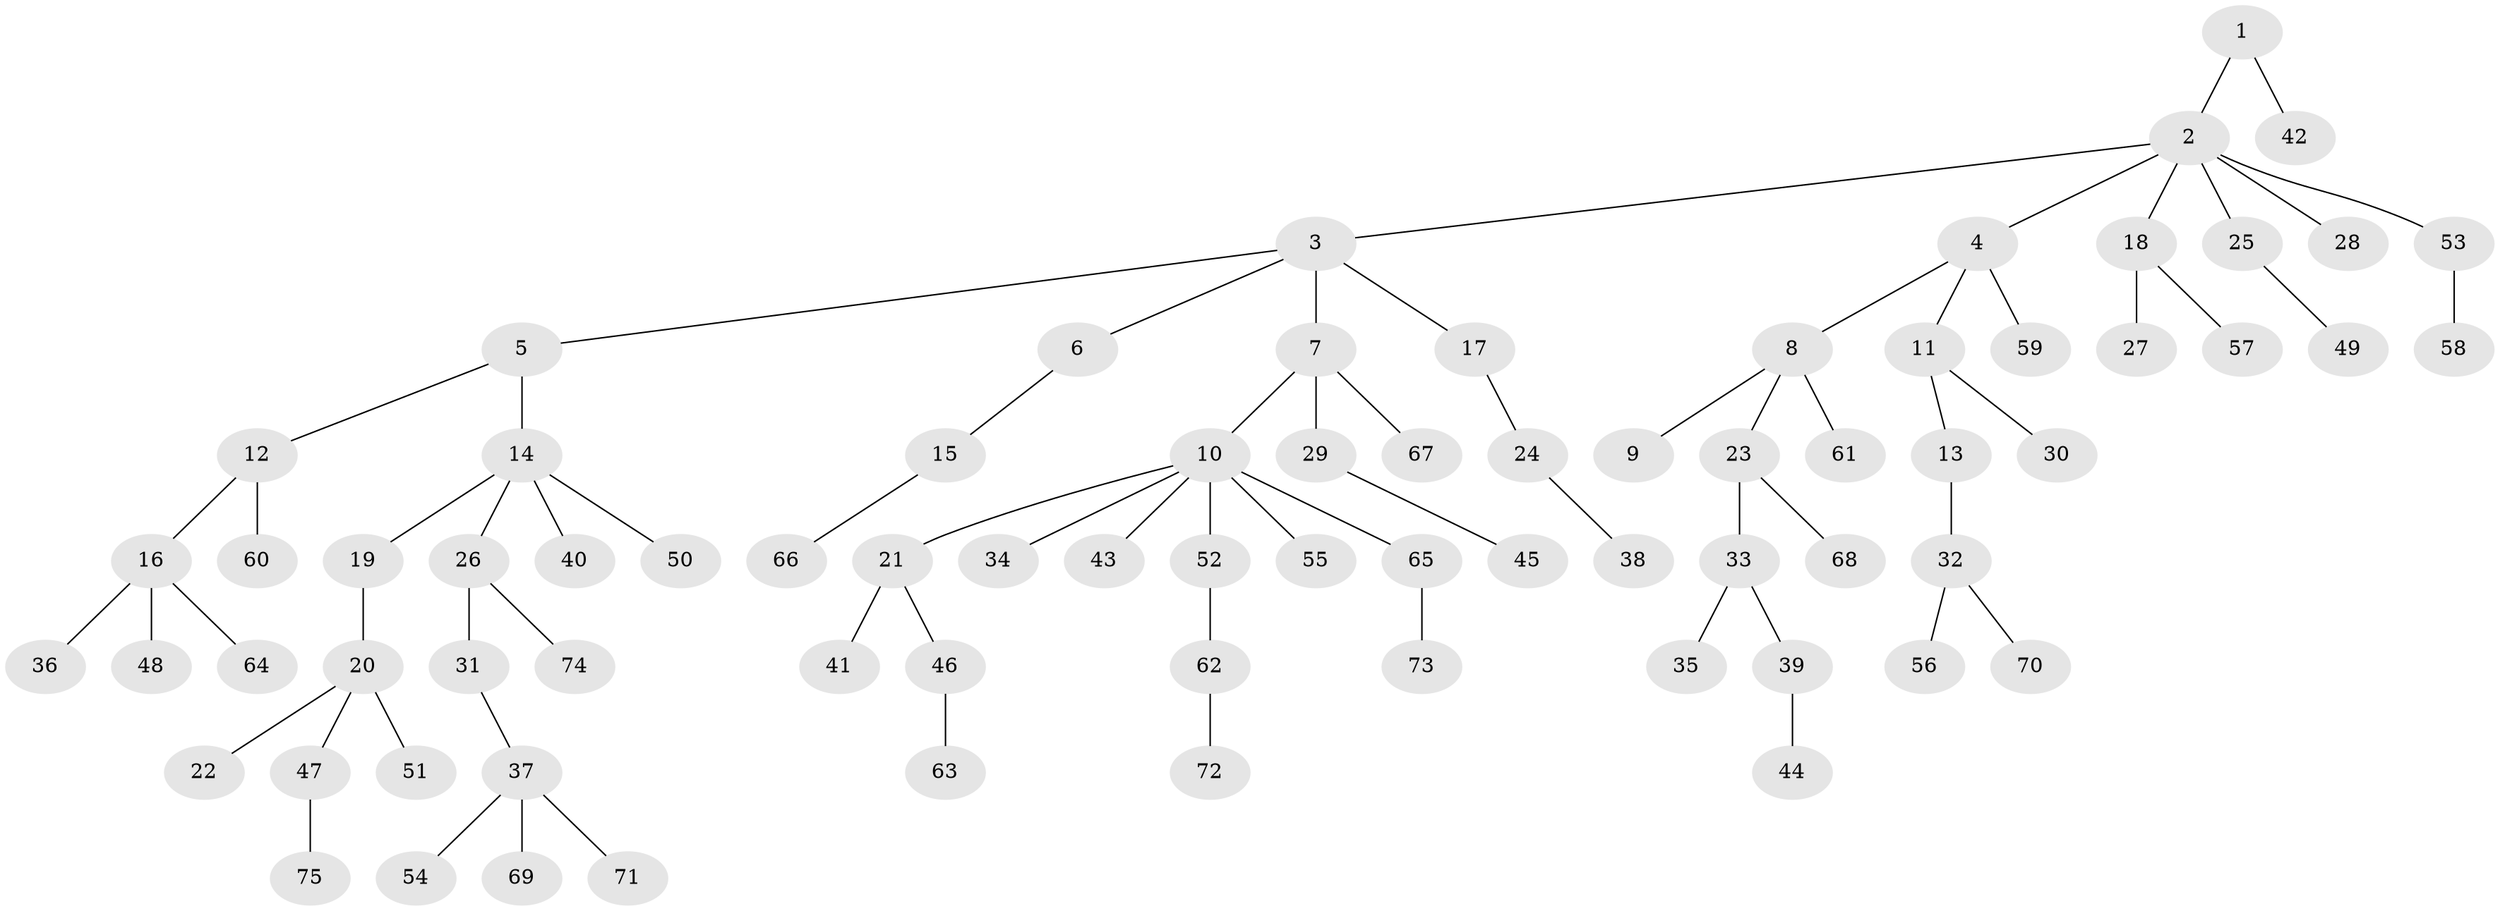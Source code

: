 // coarse degree distribution, {3: 0.21739130434782608, 4: 0.043478260869565216, 2: 0.34782608695652173, 1: 0.391304347826087}
// Generated by graph-tools (version 1.1) at 2025/51/03/04/25 22:51:27]
// undirected, 75 vertices, 74 edges
graph export_dot {
  node [color=gray90,style=filled];
  1;
  2;
  3;
  4;
  5;
  6;
  7;
  8;
  9;
  10;
  11;
  12;
  13;
  14;
  15;
  16;
  17;
  18;
  19;
  20;
  21;
  22;
  23;
  24;
  25;
  26;
  27;
  28;
  29;
  30;
  31;
  32;
  33;
  34;
  35;
  36;
  37;
  38;
  39;
  40;
  41;
  42;
  43;
  44;
  45;
  46;
  47;
  48;
  49;
  50;
  51;
  52;
  53;
  54;
  55;
  56;
  57;
  58;
  59;
  60;
  61;
  62;
  63;
  64;
  65;
  66;
  67;
  68;
  69;
  70;
  71;
  72;
  73;
  74;
  75;
  1 -- 2;
  1 -- 42;
  2 -- 3;
  2 -- 4;
  2 -- 18;
  2 -- 25;
  2 -- 28;
  2 -- 53;
  3 -- 5;
  3 -- 6;
  3 -- 7;
  3 -- 17;
  4 -- 8;
  4 -- 11;
  4 -- 59;
  5 -- 12;
  5 -- 14;
  6 -- 15;
  7 -- 10;
  7 -- 29;
  7 -- 67;
  8 -- 9;
  8 -- 23;
  8 -- 61;
  10 -- 21;
  10 -- 34;
  10 -- 43;
  10 -- 52;
  10 -- 55;
  10 -- 65;
  11 -- 13;
  11 -- 30;
  12 -- 16;
  12 -- 60;
  13 -- 32;
  14 -- 19;
  14 -- 26;
  14 -- 40;
  14 -- 50;
  15 -- 66;
  16 -- 36;
  16 -- 48;
  16 -- 64;
  17 -- 24;
  18 -- 27;
  18 -- 57;
  19 -- 20;
  20 -- 22;
  20 -- 47;
  20 -- 51;
  21 -- 41;
  21 -- 46;
  23 -- 33;
  23 -- 68;
  24 -- 38;
  25 -- 49;
  26 -- 31;
  26 -- 74;
  29 -- 45;
  31 -- 37;
  32 -- 56;
  32 -- 70;
  33 -- 35;
  33 -- 39;
  37 -- 54;
  37 -- 69;
  37 -- 71;
  39 -- 44;
  46 -- 63;
  47 -- 75;
  52 -- 62;
  53 -- 58;
  62 -- 72;
  65 -- 73;
}
